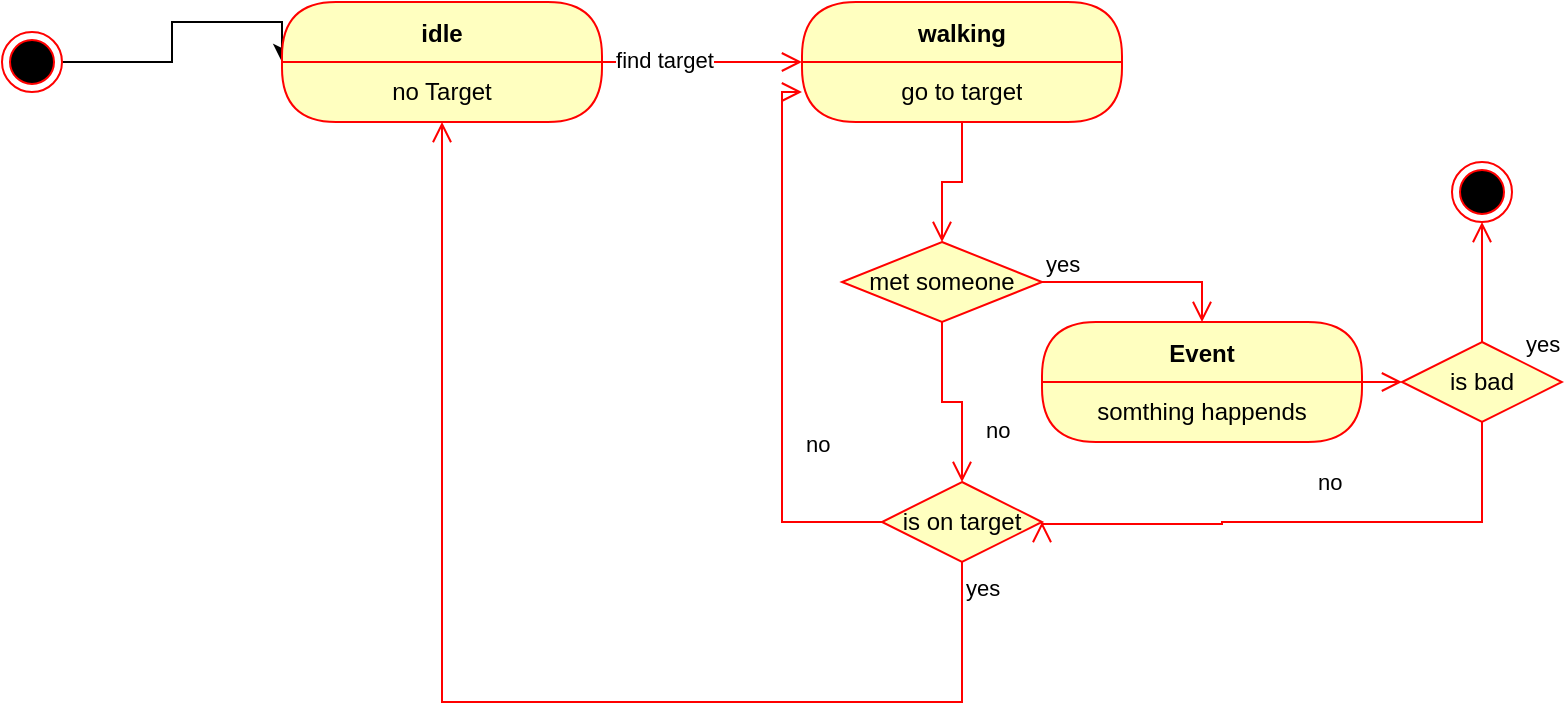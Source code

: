 <mxfile version="26.3.0">
  <diagram name="Page-1" id="ANd9UBdg9Va4SjEbYT9p">
    <mxGraphModel dx="1042" dy="527" grid="1" gridSize="10" guides="1" tooltips="1" connect="1" arrows="1" fold="1" page="1" pageScale="1" pageWidth="850" pageHeight="1100" math="0" shadow="0">
      <root>
        <mxCell id="0" />
        <mxCell id="1" parent="0" />
        <mxCell id="NuQ17-txd15SUuRDfE32-17" value="" style="ellipse;html=1;shape=endState;fillColor=#000000;strokeColor=#ff0000;" vertex="1" parent="1">
          <mxGeometry x="775" y="120" width="30" height="30" as="geometry" />
        </mxCell>
        <mxCell id="NuQ17-txd15SUuRDfE32-23" style="edgeStyle=orthogonalEdgeStyle;rounded=0;orthogonalLoop=1;jettySize=auto;html=1;entryX=0;entryY=0;entryDx=0;entryDy=0;" edge="1" parent="1" source="NuQ17-txd15SUuRDfE32-22" target="NuQ17-txd15SUuRDfE32-31">
          <mxGeometry relative="1" as="geometry">
            <mxPoint x="185" y="70" as="targetPoint" />
          </mxGeometry>
        </mxCell>
        <mxCell id="NuQ17-txd15SUuRDfE32-22" value="" style="ellipse;html=1;shape=endState;fillColor=#000000;strokeColor=#ff0000;" vertex="1" parent="1">
          <mxGeometry x="50" y="55" width="30" height="30" as="geometry" />
        </mxCell>
        <mxCell id="NuQ17-txd15SUuRDfE32-26" value="walking" style="swimlane;fontStyle=1;align=center;verticalAlign=middle;childLayout=stackLayout;horizontal=1;startSize=30;horizontalStack=0;resizeParent=0;resizeLast=1;container=0;fontColor=#000000;collapsible=0;rounded=1;arcSize=30;strokeColor=#ff0000;fillColor=#ffffc0;swimlaneFillColor=#ffffc0;dropTarget=0;" vertex="1" parent="1">
          <mxGeometry x="450" y="40" width="160" height="60" as="geometry" />
        </mxCell>
        <mxCell id="NuQ17-txd15SUuRDfE32-27" value="go to target" style="text;html=1;strokeColor=none;fillColor=none;align=center;verticalAlign=middle;spacingLeft=4;spacingRight=4;whiteSpace=wrap;overflow=hidden;rotatable=0;fontColor=#000000;" vertex="1" parent="NuQ17-txd15SUuRDfE32-26">
          <mxGeometry y="30" width="160" height="30" as="geometry" />
        </mxCell>
        <mxCell id="NuQ17-txd15SUuRDfE32-28" value="" style="edgeStyle=orthogonalEdgeStyle;html=1;verticalAlign=bottom;endArrow=open;endSize=8;strokeColor=#ff0000;rounded=0;entryX=0.5;entryY=0;entryDx=0;entryDy=0;" edge="1" source="NuQ17-txd15SUuRDfE32-26" parent="1" target="NuQ17-txd15SUuRDfE32-35">
          <mxGeometry relative="1" as="geometry">
            <mxPoint x="530" y="160" as="targetPoint" />
            <Array as="points">
              <mxPoint x="530" y="130" />
              <mxPoint x="520" y="130" />
            </Array>
          </mxGeometry>
        </mxCell>
        <mxCell id="NuQ17-txd15SUuRDfE32-30" value="idle" style="swimlane;fontStyle=1;align=center;verticalAlign=middle;childLayout=stackLayout;horizontal=1;startSize=30;horizontalStack=0;resizeParent=0;resizeLast=1;container=0;fontColor=#000000;collapsible=0;rounded=1;arcSize=30;strokeColor=#ff0000;fillColor=#ffffc0;swimlaneFillColor=#ffffc0;dropTarget=0;" vertex="1" parent="1">
          <mxGeometry x="190" y="40" width="160" height="60" as="geometry" />
        </mxCell>
        <mxCell id="NuQ17-txd15SUuRDfE32-31" value="no Target" style="text;html=1;strokeColor=none;fillColor=none;align=center;verticalAlign=middle;spacingLeft=4;spacingRight=4;whiteSpace=wrap;overflow=hidden;rotatable=0;fontColor=#000000;" vertex="1" parent="NuQ17-txd15SUuRDfE32-30">
          <mxGeometry y="30" width="160" height="30" as="geometry" />
        </mxCell>
        <mxCell id="NuQ17-txd15SUuRDfE32-32" value="" style="edgeStyle=orthogonalEdgeStyle;html=1;verticalAlign=bottom;endArrow=open;endSize=8;strokeColor=#ff0000;rounded=0;entryX=0;entryY=0;entryDx=0;entryDy=0;exitX=1;exitY=0;exitDx=0;exitDy=0;" edge="1" source="NuQ17-txd15SUuRDfE32-31" parent="1" target="NuQ17-txd15SUuRDfE32-27">
          <mxGeometry relative="1" as="geometry">
            <mxPoint x="270" y="160" as="targetPoint" />
            <Array as="points">
              <mxPoint x="370" y="70" />
              <mxPoint x="370" y="70" />
            </Array>
          </mxGeometry>
        </mxCell>
        <mxCell id="NuQ17-txd15SUuRDfE32-34" value="find target" style="edgeLabel;html=1;align=center;verticalAlign=middle;resizable=0;points=[];" vertex="1" connectable="0" parent="NuQ17-txd15SUuRDfE32-32">
          <mxGeometry x="-0.392" y="1" relative="1" as="geometry">
            <mxPoint as="offset" />
          </mxGeometry>
        </mxCell>
        <mxCell id="NuQ17-txd15SUuRDfE32-35" value="met someone" style="rhombus;whiteSpace=wrap;html=1;fontColor=#000000;fillColor=#ffffc0;strokeColor=#ff0000;" vertex="1" parent="1">
          <mxGeometry x="470" y="160" width="100" height="40" as="geometry" />
        </mxCell>
        <mxCell id="NuQ17-txd15SUuRDfE32-36" value="yes" style="edgeStyle=orthogonalEdgeStyle;html=1;align=left;verticalAlign=bottom;endArrow=open;endSize=8;strokeColor=#ff0000;rounded=0;entryX=0.5;entryY=0;entryDx=0;entryDy=0;" edge="1" source="NuQ17-txd15SUuRDfE32-35" parent="1" target="NuQ17-txd15SUuRDfE32-43">
          <mxGeometry x="-1" relative="1" as="geometry">
            <mxPoint x="670" y="180" as="targetPoint" />
            <Array as="points">
              <mxPoint x="650" y="180" />
            </Array>
          </mxGeometry>
        </mxCell>
        <mxCell id="NuQ17-txd15SUuRDfE32-37" value="no" style="edgeStyle=orthogonalEdgeStyle;html=1;align=left;verticalAlign=top;endArrow=open;endSize=8;strokeColor=#ff0000;rounded=0;entryX=0.5;entryY=0;entryDx=0;entryDy=0;" edge="1" source="NuQ17-txd15SUuRDfE32-35" parent="1" target="NuQ17-txd15SUuRDfE32-50">
          <mxGeometry x="0.135" y="10" relative="1" as="geometry">
            <mxPoint x="530" y="250" as="targetPoint" />
            <mxPoint as="offset" />
          </mxGeometry>
        </mxCell>
        <mxCell id="NuQ17-txd15SUuRDfE32-43" value="Event" style="swimlane;fontStyle=1;align=center;verticalAlign=middle;childLayout=stackLayout;horizontal=1;startSize=30;horizontalStack=0;resizeParent=0;resizeLast=1;container=0;fontColor=#000000;collapsible=0;rounded=1;arcSize=30;strokeColor=#ff0000;fillColor=#ffffc0;swimlaneFillColor=#ffffc0;dropTarget=0;" vertex="1" parent="1">
          <mxGeometry x="570" y="200" width="160" height="60" as="geometry" />
        </mxCell>
        <mxCell id="NuQ17-txd15SUuRDfE32-44" value="somthing happends" style="text;html=1;strokeColor=none;fillColor=none;align=center;verticalAlign=middle;spacingLeft=4;spacingRight=4;whiteSpace=wrap;overflow=hidden;rotatable=0;fontColor=#000000;" vertex="1" parent="NuQ17-txd15SUuRDfE32-43">
          <mxGeometry y="30" width="160" height="30" as="geometry" />
        </mxCell>
        <mxCell id="NuQ17-txd15SUuRDfE32-45" value="" style="edgeStyle=orthogonalEdgeStyle;html=1;verticalAlign=bottom;endArrow=open;endSize=8;strokeColor=#ff0000;rounded=0;entryX=0;entryY=0.5;entryDx=0;entryDy=0;" edge="1" source="NuQ17-txd15SUuRDfE32-43" parent="1" target="NuQ17-txd15SUuRDfE32-46">
          <mxGeometry relative="1" as="geometry">
            <mxPoint x="750" y="280" as="targetPoint" />
          </mxGeometry>
        </mxCell>
        <mxCell id="NuQ17-txd15SUuRDfE32-46" value="is bad" style="rhombus;whiteSpace=wrap;html=1;fontColor=#000000;fillColor=#ffffc0;strokeColor=#ff0000;" vertex="1" parent="1">
          <mxGeometry x="750" y="210" width="80" height="40" as="geometry" />
        </mxCell>
        <mxCell id="NuQ17-txd15SUuRDfE32-47" value="no" style="edgeStyle=orthogonalEdgeStyle;html=1;align=left;verticalAlign=bottom;endArrow=open;endSize=8;strokeColor=#ff0000;rounded=0;entryX=1;entryY=0.5;entryDx=0;entryDy=0;" edge="1" source="NuQ17-txd15SUuRDfE32-46" parent="1" target="NuQ17-txd15SUuRDfE32-50">
          <mxGeometry x="-0.015" y="-10" relative="1" as="geometry">
            <mxPoint x="610" y="300" as="targetPoint" />
            <Array as="points">
              <mxPoint x="660" y="300" />
              <mxPoint x="660" y="301" />
            </Array>
            <mxPoint y="-1" as="offset" />
          </mxGeometry>
        </mxCell>
        <mxCell id="NuQ17-txd15SUuRDfE32-48" value="yes" style="edgeStyle=orthogonalEdgeStyle;html=1;align=left;verticalAlign=top;endArrow=open;endSize=8;strokeColor=#ff0000;rounded=0;entryX=0.5;entryY=1;entryDx=0;entryDy=0;" edge="1" source="NuQ17-txd15SUuRDfE32-46" parent="1" target="NuQ17-txd15SUuRDfE32-17">
          <mxGeometry x="-0.583" y="-20" relative="1" as="geometry">
            <mxPoint x="750" y="380" as="targetPoint" />
            <Array as="points" />
            <mxPoint as="offset" />
          </mxGeometry>
        </mxCell>
        <mxCell id="NuQ17-txd15SUuRDfE32-50" value="is on target" style="rhombus;whiteSpace=wrap;html=1;fontColor=#000000;fillColor=#ffffc0;strokeColor=#ff0000;" vertex="1" parent="1">
          <mxGeometry x="490" y="280" width="80" height="40" as="geometry" />
        </mxCell>
        <mxCell id="NuQ17-txd15SUuRDfE32-51" value="no" style="edgeStyle=orthogonalEdgeStyle;html=1;align=left;verticalAlign=bottom;endArrow=open;endSize=8;strokeColor=#ff0000;rounded=0;entryX=0;entryY=0.5;entryDx=0;entryDy=0;" edge="1" source="NuQ17-txd15SUuRDfE32-50" parent="1" target="NuQ17-txd15SUuRDfE32-27">
          <mxGeometry x="-0.418" y="-10" relative="1" as="geometry">
            <mxPoint x="450" y="260" as="targetPoint" />
            <Array as="points">
              <mxPoint x="440" y="300" />
              <mxPoint x="440" y="85" />
            </Array>
            <mxPoint as="offset" />
          </mxGeometry>
        </mxCell>
        <mxCell id="NuQ17-txd15SUuRDfE32-52" value="yes" style="edgeStyle=orthogonalEdgeStyle;html=1;align=left;verticalAlign=top;endArrow=open;endSize=8;strokeColor=#ff0000;rounded=0;entryX=0.5;entryY=1;entryDx=0;entryDy=0;exitX=0.5;exitY=1;exitDx=0;exitDy=0;" edge="1" source="NuQ17-txd15SUuRDfE32-50" parent="1" target="NuQ17-txd15SUuRDfE32-31">
          <mxGeometry x="-1" relative="1" as="geometry">
            <mxPoint x="500" y="380" as="targetPoint" />
            <mxPoint x="530" y="390" as="sourcePoint" />
            <Array as="points">
              <mxPoint x="530" y="390" />
              <mxPoint x="270" y="390" />
            </Array>
          </mxGeometry>
        </mxCell>
      </root>
    </mxGraphModel>
  </diagram>
</mxfile>
